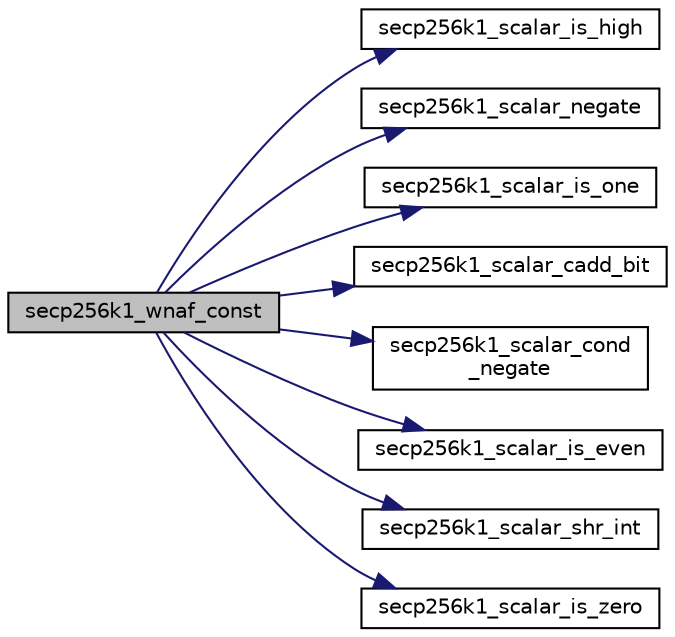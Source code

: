 digraph "secp256k1_wnaf_const"
{
  edge [fontname="Helvetica",fontsize="10",labelfontname="Helvetica",labelfontsize="10"];
  node [fontname="Helvetica",fontsize="10",shape=record];
  rankdir="LR";
  Node28 [label="secp256k1_wnaf_const",height=0.2,width=0.4,color="black", fillcolor="grey75", style="filled", fontcolor="black"];
  Node28 -> Node29 [color="midnightblue",fontsize="10",style="solid",fontname="Helvetica"];
  Node29 [label="secp256k1_scalar_is_high",height=0.2,width=0.4,color="black", fillcolor="white", style="filled",URL="$db/d94/scalar_8h.html#aab66620cbbe49bec3c7c02f4a1219c05",tooltip="Check whether a scalar is higher than the group order divided by 2. "];
  Node28 -> Node30 [color="midnightblue",fontsize="10",style="solid",fontname="Helvetica"];
  Node30 [label="secp256k1_scalar_negate",height=0.2,width=0.4,color="black", fillcolor="white", style="filled",URL="$db/d94/scalar_8h.html#aa3f1c1d4536adf835ee256878c222968",tooltip="Compute the complement of a scalar (modulo the group order). "];
  Node28 -> Node31 [color="midnightblue",fontsize="10",style="solid",fontname="Helvetica"];
  Node31 [label="secp256k1_scalar_is_one",height=0.2,width=0.4,color="black", fillcolor="white", style="filled",URL="$db/d94/scalar_8h.html#aa1118b3273d3c9d15541f29373b93e97",tooltip="Check whether a scalar equals one. "];
  Node28 -> Node32 [color="midnightblue",fontsize="10",style="solid",fontname="Helvetica"];
  Node32 [label="secp256k1_scalar_cadd_bit",height=0.2,width=0.4,color="black", fillcolor="white", style="filled",URL="$db/d94/scalar_8h.html#ad6596a0249548deb678f0b630204254f",tooltip="Conditionally add a power of two to a scalar. "];
  Node28 -> Node33 [color="midnightblue",fontsize="10",style="solid",fontname="Helvetica"];
  Node33 [label="secp256k1_scalar_cond\l_negate",height=0.2,width=0.4,color="black", fillcolor="white", style="filled",URL="$db/d94/scalar_8h.html#a520b78be2bca742daa8d5efa5c343291",tooltip="Conditionally negate a number, in constant time. "];
  Node28 -> Node34 [color="midnightblue",fontsize="10",style="solid",fontname="Helvetica"];
  Node34 [label="secp256k1_scalar_is_even",height=0.2,width=0.4,color="black", fillcolor="white", style="filled",URL="$db/d94/scalar_8h.html#a3eb65cf9bfad7c430cbb3dc26d494a95",tooltip="Check whether a scalar, considered as an nonnegative integer, is even. "];
  Node28 -> Node35 [color="midnightblue",fontsize="10",style="solid",fontname="Helvetica"];
  Node35 [label="secp256k1_scalar_shr_int",height=0.2,width=0.4,color="black", fillcolor="white", style="filled",URL="$db/d94/scalar_8h.html#ae9fcdf1db22cb93c2a2f06b0a9c957d3",tooltip="Shift a scalar right by some amount strictly between 0 and 16, returning the low bits that were shift..."];
  Node28 -> Node36 [color="midnightblue",fontsize="10",style="solid",fontname="Helvetica"];
  Node36 [label="secp256k1_scalar_is_zero",height=0.2,width=0.4,color="black", fillcolor="white", style="filled",URL="$db/d94/scalar_8h.html#a3f0ac84fe49a1c1f51212582a2c149d4",tooltip="Check whether a scalar equals zero. "];
}
